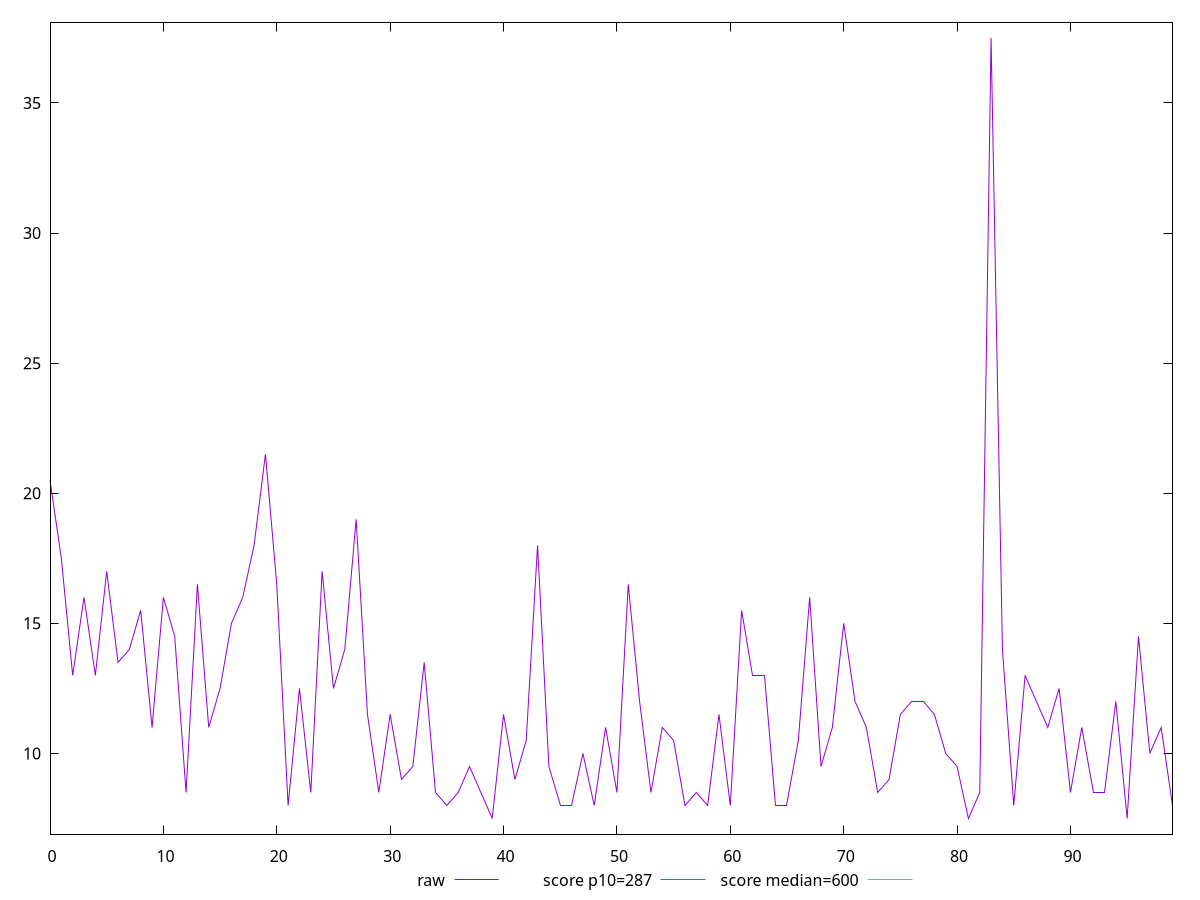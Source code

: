 reset

$raw <<EOF
0 20.5
1 17.5
2 13
3 16
4 13
5 17
6 13.5
7 14
8 15.5
9 11
10 16
11 14.5
12 8.5
13 16.5
14 11
15 12.5
16 15
17 16
18 18
19 21.5
20 16.5
21 8
22 12.5
23 8.5
24 17
25 12.5
26 14
27 19
28 11.5
29 8.5
30 11.5
31 9
32 9.5
33 13.5
34 8.5
35 8
36 8.5
37 9.5
38 8.5
39 7.5
40 11.5
41 9
42 10.5
43 18
44 9.5
45 8
46 8
47 10
48 8
49 11
50 8.5
51 16.5
52 12
53 8.5
54 11
55 10.5
56 8
57 8.5
58 8
59 11.5
60 8
61 15.5
62 13
63 13
64 8
65 8
66 10.5
67 16
68 9.5
69 11
70 15
71 12
72 11
73 8.5
74 9
75 11.5
76 12
77 12
78 11.5
79 10
80 9.5
81 7.5
82 8.5
83 37.5
84 14
85 8
86 13
87 12
88 11
89 12.5
90 8.5
91 11
92 8.5
93 8.5
94 12
95 7.5
96 14.5
97 10
98 11
99 8
EOF

set key outside below
set xrange [0:99]
set yrange [6.9:38.1]
set trange [6.9:38.1]
set terminal svg size 640, 500 enhanced background rgb 'white'
set output "report_00026_2021-02-22T21:38:55.199Z/total-blocking-time/samples/pages+cached+noadtech+nomedia+nocss/raw/values.svg"

plot $raw title "raw" with line, \
     287 title "score p10=287", \
     600 title "score median=600"

reset
